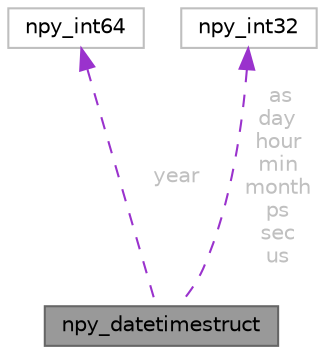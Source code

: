 digraph "npy_datetimestruct"
{
 // LATEX_PDF_SIZE
  bgcolor="transparent";
  edge [fontname=Helvetica,fontsize=10,labelfontname=Helvetica,labelfontsize=10];
  node [fontname=Helvetica,fontsize=10,shape=box,height=0.2,width=0.4];
  Node1 [id="Node000001",label="npy_datetimestruct",height=0.2,width=0.4,color="gray40", fillcolor="grey60", style="filled", fontcolor="black",tooltip=" "];
  Node2 -> Node1 [id="edge1_Node000001_Node000002",dir="back",color="darkorchid3",style="dashed",tooltip=" ",label=" year",fontcolor="grey" ];
  Node2 [id="Node000002",label="npy_int64",height=0.2,width=0.4,color="grey75", fillcolor="white", style="filled",tooltip=" "];
  Node3 -> Node1 [id="edge2_Node000001_Node000003",dir="back",color="darkorchid3",style="dashed",tooltip=" ",label=" as\nday\nhour\nmin\nmonth\nps\nsec\nus",fontcolor="grey" ];
  Node3 [id="Node000003",label="npy_int32",height=0.2,width=0.4,color="grey75", fillcolor="white", style="filled",tooltip=" "];
}
